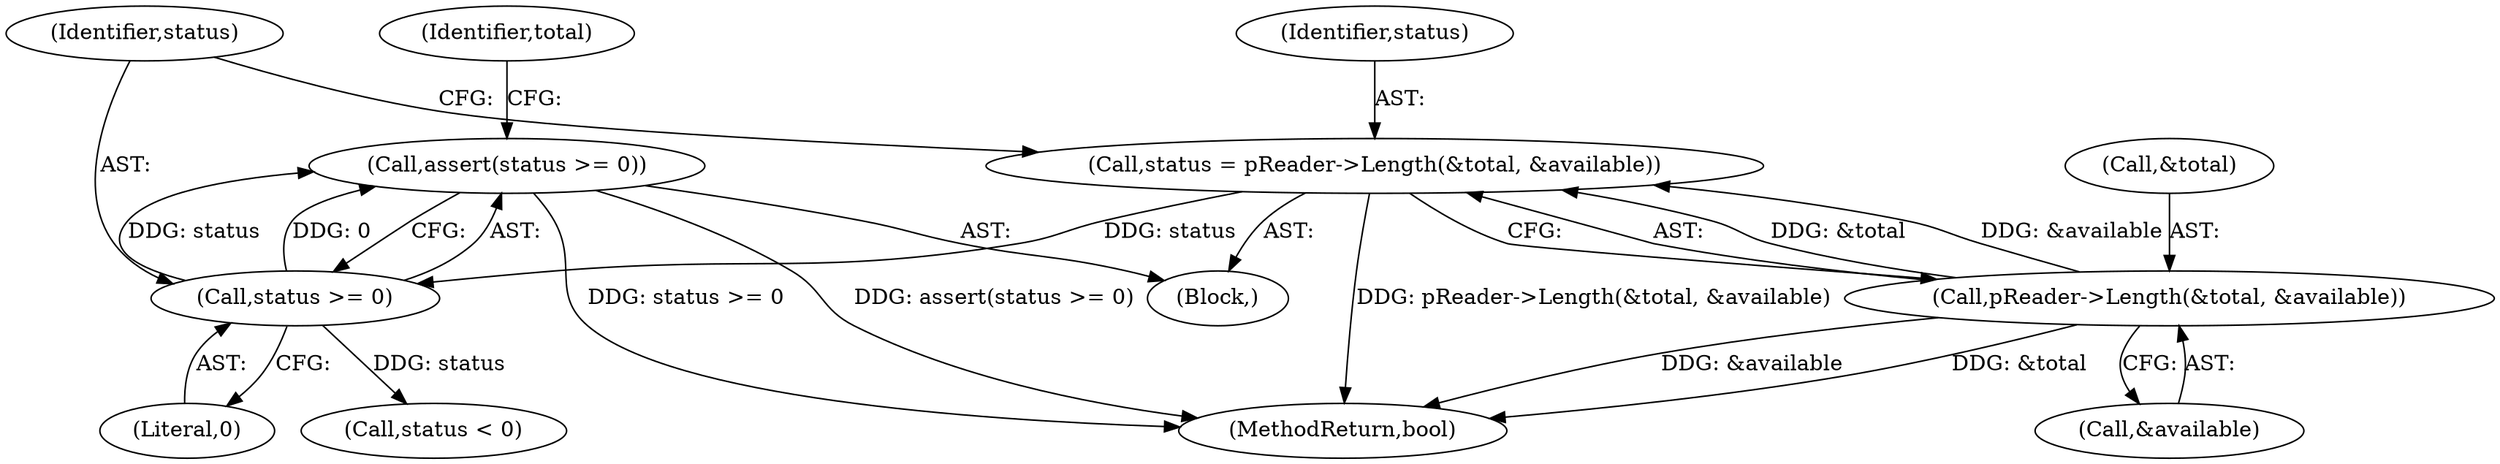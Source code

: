 digraph "1_Android_04839626ed859623901ebd3a5fd483982186b59d_160@API" {
"1000125" [label="(Call,assert(status >= 0))"];
"1000126" [label="(Call,status >= 0)"];
"1000118" [label="(Call,status = pReader->Length(&total, &available))"];
"1000120" [label="(Call,pReader->Length(&total, &available))"];
"1000118" [label="(Call,status = pReader->Length(&total, &available))"];
"1000123" [label="(Call,&available)"];
"1000125" [label="(Call,assert(status >= 0))"];
"1000132" [label="(Identifier,total)"];
"1000128" [label="(Literal,0)"];
"1000108" [label="(Block,)"];
"1000127" [label="(Identifier,status)"];
"1000138" [label="(Call,status < 0)"];
"1000120" [label="(Call,pReader->Length(&total, &available))"];
"1000121" [label="(Call,&total)"];
"1000227" [label="(MethodReturn,bool)"];
"1000119" [label="(Identifier,status)"];
"1000126" [label="(Call,status >= 0)"];
"1000125" -> "1000108"  [label="AST: "];
"1000125" -> "1000126"  [label="CFG: "];
"1000126" -> "1000125"  [label="AST: "];
"1000132" -> "1000125"  [label="CFG: "];
"1000125" -> "1000227"  [label="DDG: assert(status >= 0)"];
"1000125" -> "1000227"  [label="DDG: status >= 0"];
"1000126" -> "1000125"  [label="DDG: status"];
"1000126" -> "1000125"  [label="DDG: 0"];
"1000126" -> "1000128"  [label="CFG: "];
"1000127" -> "1000126"  [label="AST: "];
"1000128" -> "1000126"  [label="AST: "];
"1000118" -> "1000126"  [label="DDG: status"];
"1000126" -> "1000138"  [label="DDG: status"];
"1000118" -> "1000108"  [label="AST: "];
"1000118" -> "1000120"  [label="CFG: "];
"1000119" -> "1000118"  [label="AST: "];
"1000120" -> "1000118"  [label="AST: "];
"1000127" -> "1000118"  [label="CFG: "];
"1000118" -> "1000227"  [label="DDG: pReader->Length(&total, &available)"];
"1000120" -> "1000118"  [label="DDG: &total"];
"1000120" -> "1000118"  [label="DDG: &available"];
"1000120" -> "1000123"  [label="CFG: "];
"1000121" -> "1000120"  [label="AST: "];
"1000123" -> "1000120"  [label="AST: "];
"1000120" -> "1000227"  [label="DDG: &available"];
"1000120" -> "1000227"  [label="DDG: &total"];
}
